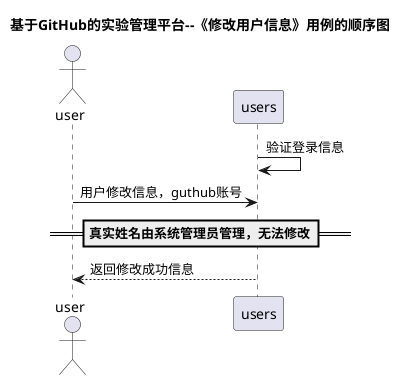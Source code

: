 @startuml
title 基于GitHub的实验管理平台--《修改用户信息》用例的顺序图
actor user
users -> users: 验证登录信息
user ->users:用户修改信息，guthub账号
==真实姓名由系统管理员管理，无法修改==
users --> user:返回修改成功信息
@enduml